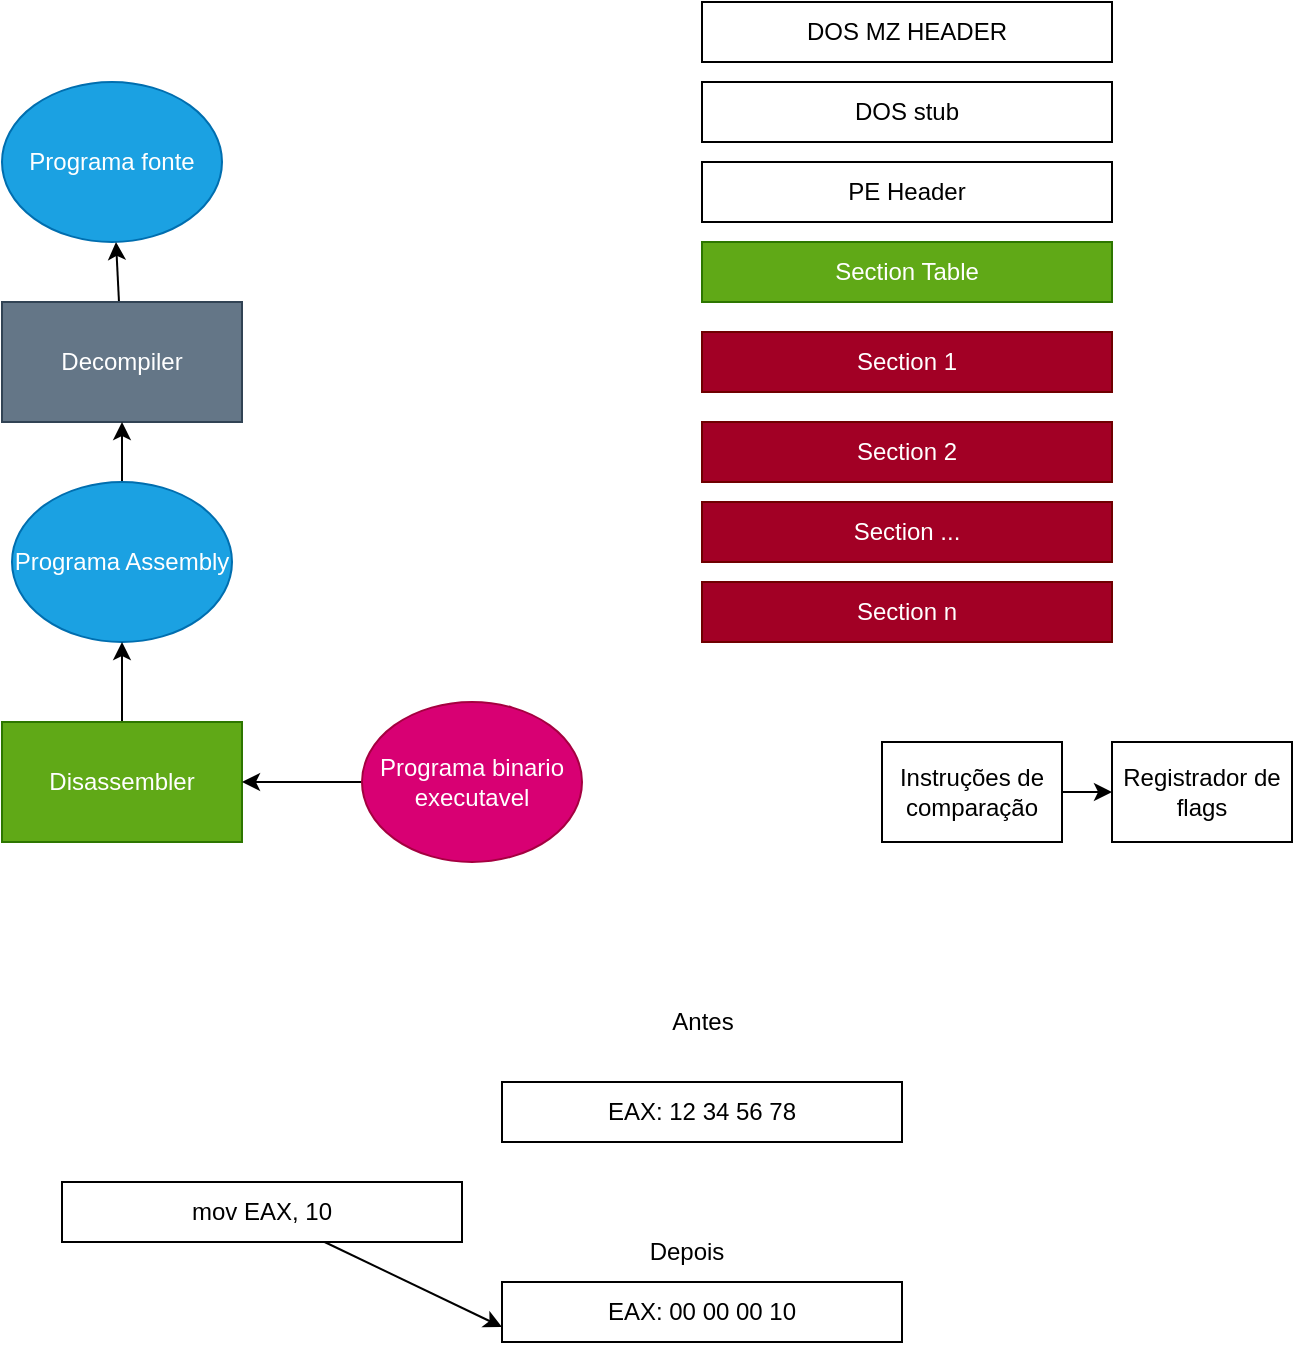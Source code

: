 <mxfile>
    <diagram id="cScNE1mL16D5wElihT0m" name="Page-1">
        <mxGraphModel dx="332" dy="240" grid="1" gridSize="10" guides="1" tooltips="1" connect="1" arrows="1" fold="1" page="1" pageScale="1" pageWidth="850" pageHeight="1100" math="0" shadow="0">
            <root>
                <mxCell id="0"/>
                <mxCell id="1" parent="0"/>
                <mxCell id="2" value="Programa fonte" style="ellipse;whiteSpace=wrap;html=1;fillColor=#1ba1e2;fontColor=#ffffff;strokeColor=#006EAF;" vertex="1" parent="1">
                    <mxGeometry x="90" y="80" width="110" height="80" as="geometry"/>
                </mxCell>
                <mxCell id="11" style="edgeStyle=none;html=1;" edge="1" parent="1" source="5" target="2">
                    <mxGeometry relative="1" as="geometry"/>
                </mxCell>
                <mxCell id="5" value="Decompiler" style="whiteSpace=wrap;html=1;fillColor=#647687;fontColor=#ffffff;strokeColor=#314354;" vertex="1" parent="1">
                    <mxGeometry x="90" y="190" width="120" height="60" as="geometry"/>
                </mxCell>
                <mxCell id="10" style="edgeStyle=none;html=1;" edge="1" parent="1" source="6" target="5">
                    <mxGeometry relative="1" as="geometry"/>
                </mxCell>
                <mxCell id="6" value="Programa Assembly" style="ellipse;whiteSpace=wrap;html=1;fillColor=#1ba1e2;fontColor=#ffffff;strokeColor=#006EAF;" vertex="1" parent="1">
                    <mxGeometry x="95" y="280" width="110" height="80" as="geometry"/>
                </mxCell>
                <mxCell id="9" style="edgeStyle=none;html=1;" edge="1" parent="1" source="7" target="6">
                    <mxGeometry relative="1" as="geometry"/>
                </mxCell>
                <mxCell id="7" value="Disassembler" style="whiteSpace=wrap;html=1;fillColor=#60a917;fontColor=#ffffff;strokeColor=#2D7600;" vertex="1" parent="1">
                    <mxGeometry x="90" y="400" width="120" height="60" as="geometry"/>
                </mxCell>
                <mxCell id="12" style="edgeStyle=none;html=1;entryX=1;entryY=0.5;entryDx=0;entryDy=0;" edge="1" parent="1" source="8" target="7">
                    <mxGeometry relative="1" as="geometry"/>
                </mxCell>
                <mxCell id="8" value="Programa binario executavel" style="ellipse;whiteSpace=wrap;html=1;fillColor=#d80073;fontColor=#ffffff;strokeColor=#A50040;" vertex="1" parent="1">
                    <mxGeometry x="270" y="390" width="110" height="80" as="geometry"/>
                </mxCell>
                <mxCell id="13" value="DOS MZ HEADER" style="whiteSpace=wrap;html=1;" vertex="1" parent="1">
                    <mxGeometry x="440" y="40" width="205" height="30" as="geometry"/>
                </mxCell>
                <mxCell id="14" value="DOS stub" style="whiteSpace=wrap;html=1;" vertex="1" parent="1">
                    <mxGeometry x="440" y="80" width="205" height="30" as="geometry"/>
                </mxCell>
                <mxCell id="15" value="PE Header" style="whiteSpace=wrap;html=1;" vertex="1" parent="1">
                    <mxGeometry x="440" y="120" width="205" height="30" as="geometry"/>
                </mxCell>
                <mxCell id="16" value="Section Table" style="whiteSpace=wrap;html=1;fillColor=#60a917;fontColor=#ffffff;strokeColor=#2D7600;" vertex="1" parent="1">
                    <mxGeometry x="440" y="160" width="205" height="30" as="geometry"/>
                </mxCell>
                <mxCell id="17" value="Section 1" style="whiteSpace=wrap;html=1;fillColor=#a20025;fontColor=#ffffff;strokeColor=#6F0000;" vertex="1" parent="1">
                    <mxGeometry x="440" y="205" width="205" height="30" as="geometry"/>
                </mxCell>
                <mxCell id="18" value="Section 2" style="whiteSpace=wrap;html=1;fillColor=#a20025;fontColor=#ffffff;strokeColor=#6F0000;" vertex="1" parent="1">
                    <mxGeometry x="440" y="250" width="205" height="30" as="geometry"/>
                </mxCell>
                <mxCell id="19" value="Section ..." style="whiteSpace=wrap;html=1;fillColor=#a20025;fontColor=#ffffff;strokeColor=#6F0000;" vertex="1" parent="1">
                    <mxGeometry x="440" y="290" width="205" height="30" as="geometry"/>
                </mxCell>
                <mxCell id="20" value="Section n" style="whiteSpace=wrap;html=1;fillColor=#a20025;fontColor=#ffffff;strokeColor=#6F0000;" vertex="1" parent="1">
                    <mxGeometry x="440" y="330" width="205" height="30" as="geometry"/>
                </mxCell>
                <mxCell id="27" style="edgeStyle=none;html=1;entryX=0;entryY=0.75;entryDx=0;entryDy=0;" edge="1" parent="1" source="21" target="22">
                    <mxGeometry relative="1" as="geometry"/>
                </mxCell>
                <mxCell id="21" value="mov EAX, 10" style="whiteSpace=wrap;html=1;" vertex="1" parent="1">
                    <mxGeometry x="120" y="630" width="200" height="30" as="geometry"/>
                </mxCell>
                <mxCell id="22" value="EAX: 00 00 00 10" style="whiteSpace=wrap;html=1;" vertex="1" parent="1">
                    <mxGeometry x="340" y="680" width="200" height="30" as="geometry"/>
                </mxCell>
                <mxCell id="23" value="EAX: 12 34 56 78" style="whiteSpace=wrap;html=1;" vertex="1" parent="1">
                    <mxGeometry x="340" y="580" width="200" height="30" as="geometry"/>
                </mxCell>
                <mxCell id="24" value="Antes" style="text;strokeColor=none;align=center;fillColor=none;html=1;verticalAlign=middle;whiteSpace=wrap;rounded=0;" vertex="1" parent="1">
                    <mxGeometry x="377.5" y="535" width="125" height="30" as="geometry"/>
                </mxCell>
                <mxCell id="25" value="Depois" style="text;strokeColor=none;align=center;fillColor=none;html=1;verticalAlign=middle;whiteSpace=wrap;rounded=0;" vertex="1" parent="1">
                    <mxGeometry x="370" y="650" width="125" height="30" as="geometry"/>
                </mxCell>
                <mxCell id="41" style="edgeStyle=none;html=1;entryX=0;entryY=0.5;entryDx=0;entryDy=0;" edge="1" parent="1" source="39" target="40">
                    <mxGeometry relative="1" as="geometry"/>
                </mxCell>
                <mxCell id="39" value="Instruções de comparação" style="whiteSpace=wrap;html=1;" vertex="1" parent="1">
                    <mxGeometry x="530" y="410" width="90" height="50" as="geometry"/>
                </mxCell>
                <mxCell id="40" value="Registrador de flags" style="whiteSpace=wrap;html=1;" vertex="1" parent="1">
                    <mxGeometry x="645" y="410" width="90" height="50" as="geometry"/>
                </mxCell>
            </root>
        </mxGraphModel>
    </diagram>
</mxfile>